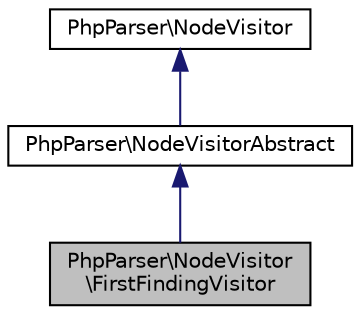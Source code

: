 digraph "PhpParser\NodeVisitor\FirstFindingVisitor"
{
  edge [fontname="Helvetica",fontsize="10",labelfontname="Helvetica",labelfontsize="10"];
  node [fontname="Helvetica",fontsize="10",shape=record];
  Node0 [label="PhpParser\\NodeVisitor\l\\FirstFindingVisitor",height=0.2,width=0.4,color="black", fillcolor="grey75", style="filled", fontcolor="black"];
  Node1 -> Node0 [dir="back",color="midnightblue",fontsize="10",style="solid",fontname="Helvetica"];
  Node1 [label="PhpParser\\NodeVisitorAbstract",height=0.2,width=0.4,color="black", fillcolor="white", style="filled",URL="$classPhpParser_1_1NodeVisitorAbstract.html"];
  Node2 -> Node1 [dir="back",color="midnightblue",fontsize="10",style="solid",fontname="Helvetica"];
  Node2 [label="PhpParser\\NodeVisitor",height=0.2,width=0.4,color="black", fillcolor="white", style="filled",URL="$interfacePhpParser_1_1NodeVisitor.html"];
}
